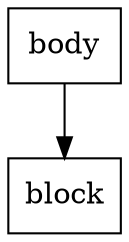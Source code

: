 digraph body_b {
    body [op_type="body",
          shape = box,
             input=yes ];
    block [op_type="block",
           shape=box, 
           output=yes];

    body -> block;
}
